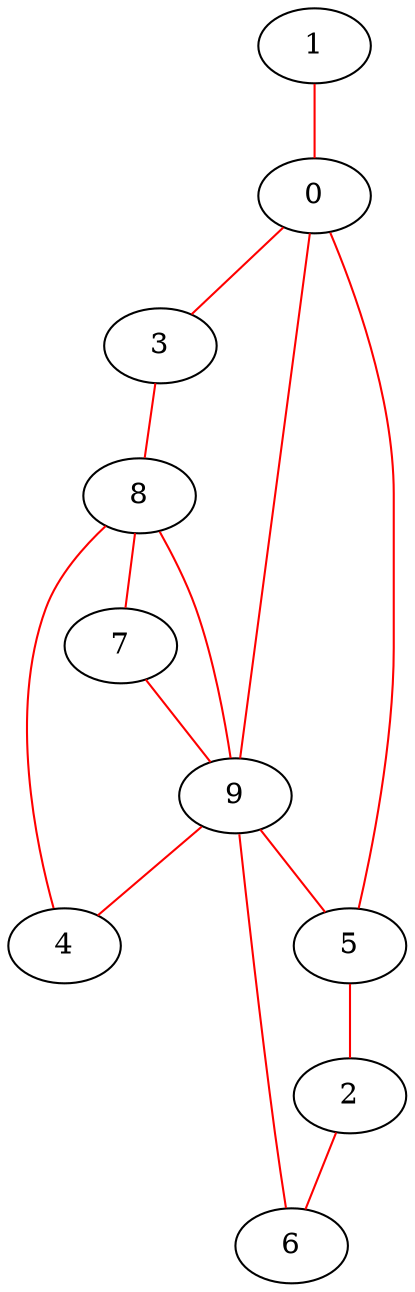 graph Egraph_2{
	1 -- 0[color=red];
	0 -- 3[color=red];
	3 -- 8[color=red];
	8 -- 9[color=red];
	9 -- 0[color=red];
	0 -- 5[color=red];
	5 -- 2[color=red];
	2 -- 6[color=red];
	6 -- 9[color=red];
	9 -- 4[color=red];
	4 -- 8[color=red];
	8 -- 7[color=red];
	7 -- 9[color=red];
	9 -- 5[color=red];
	9
}
